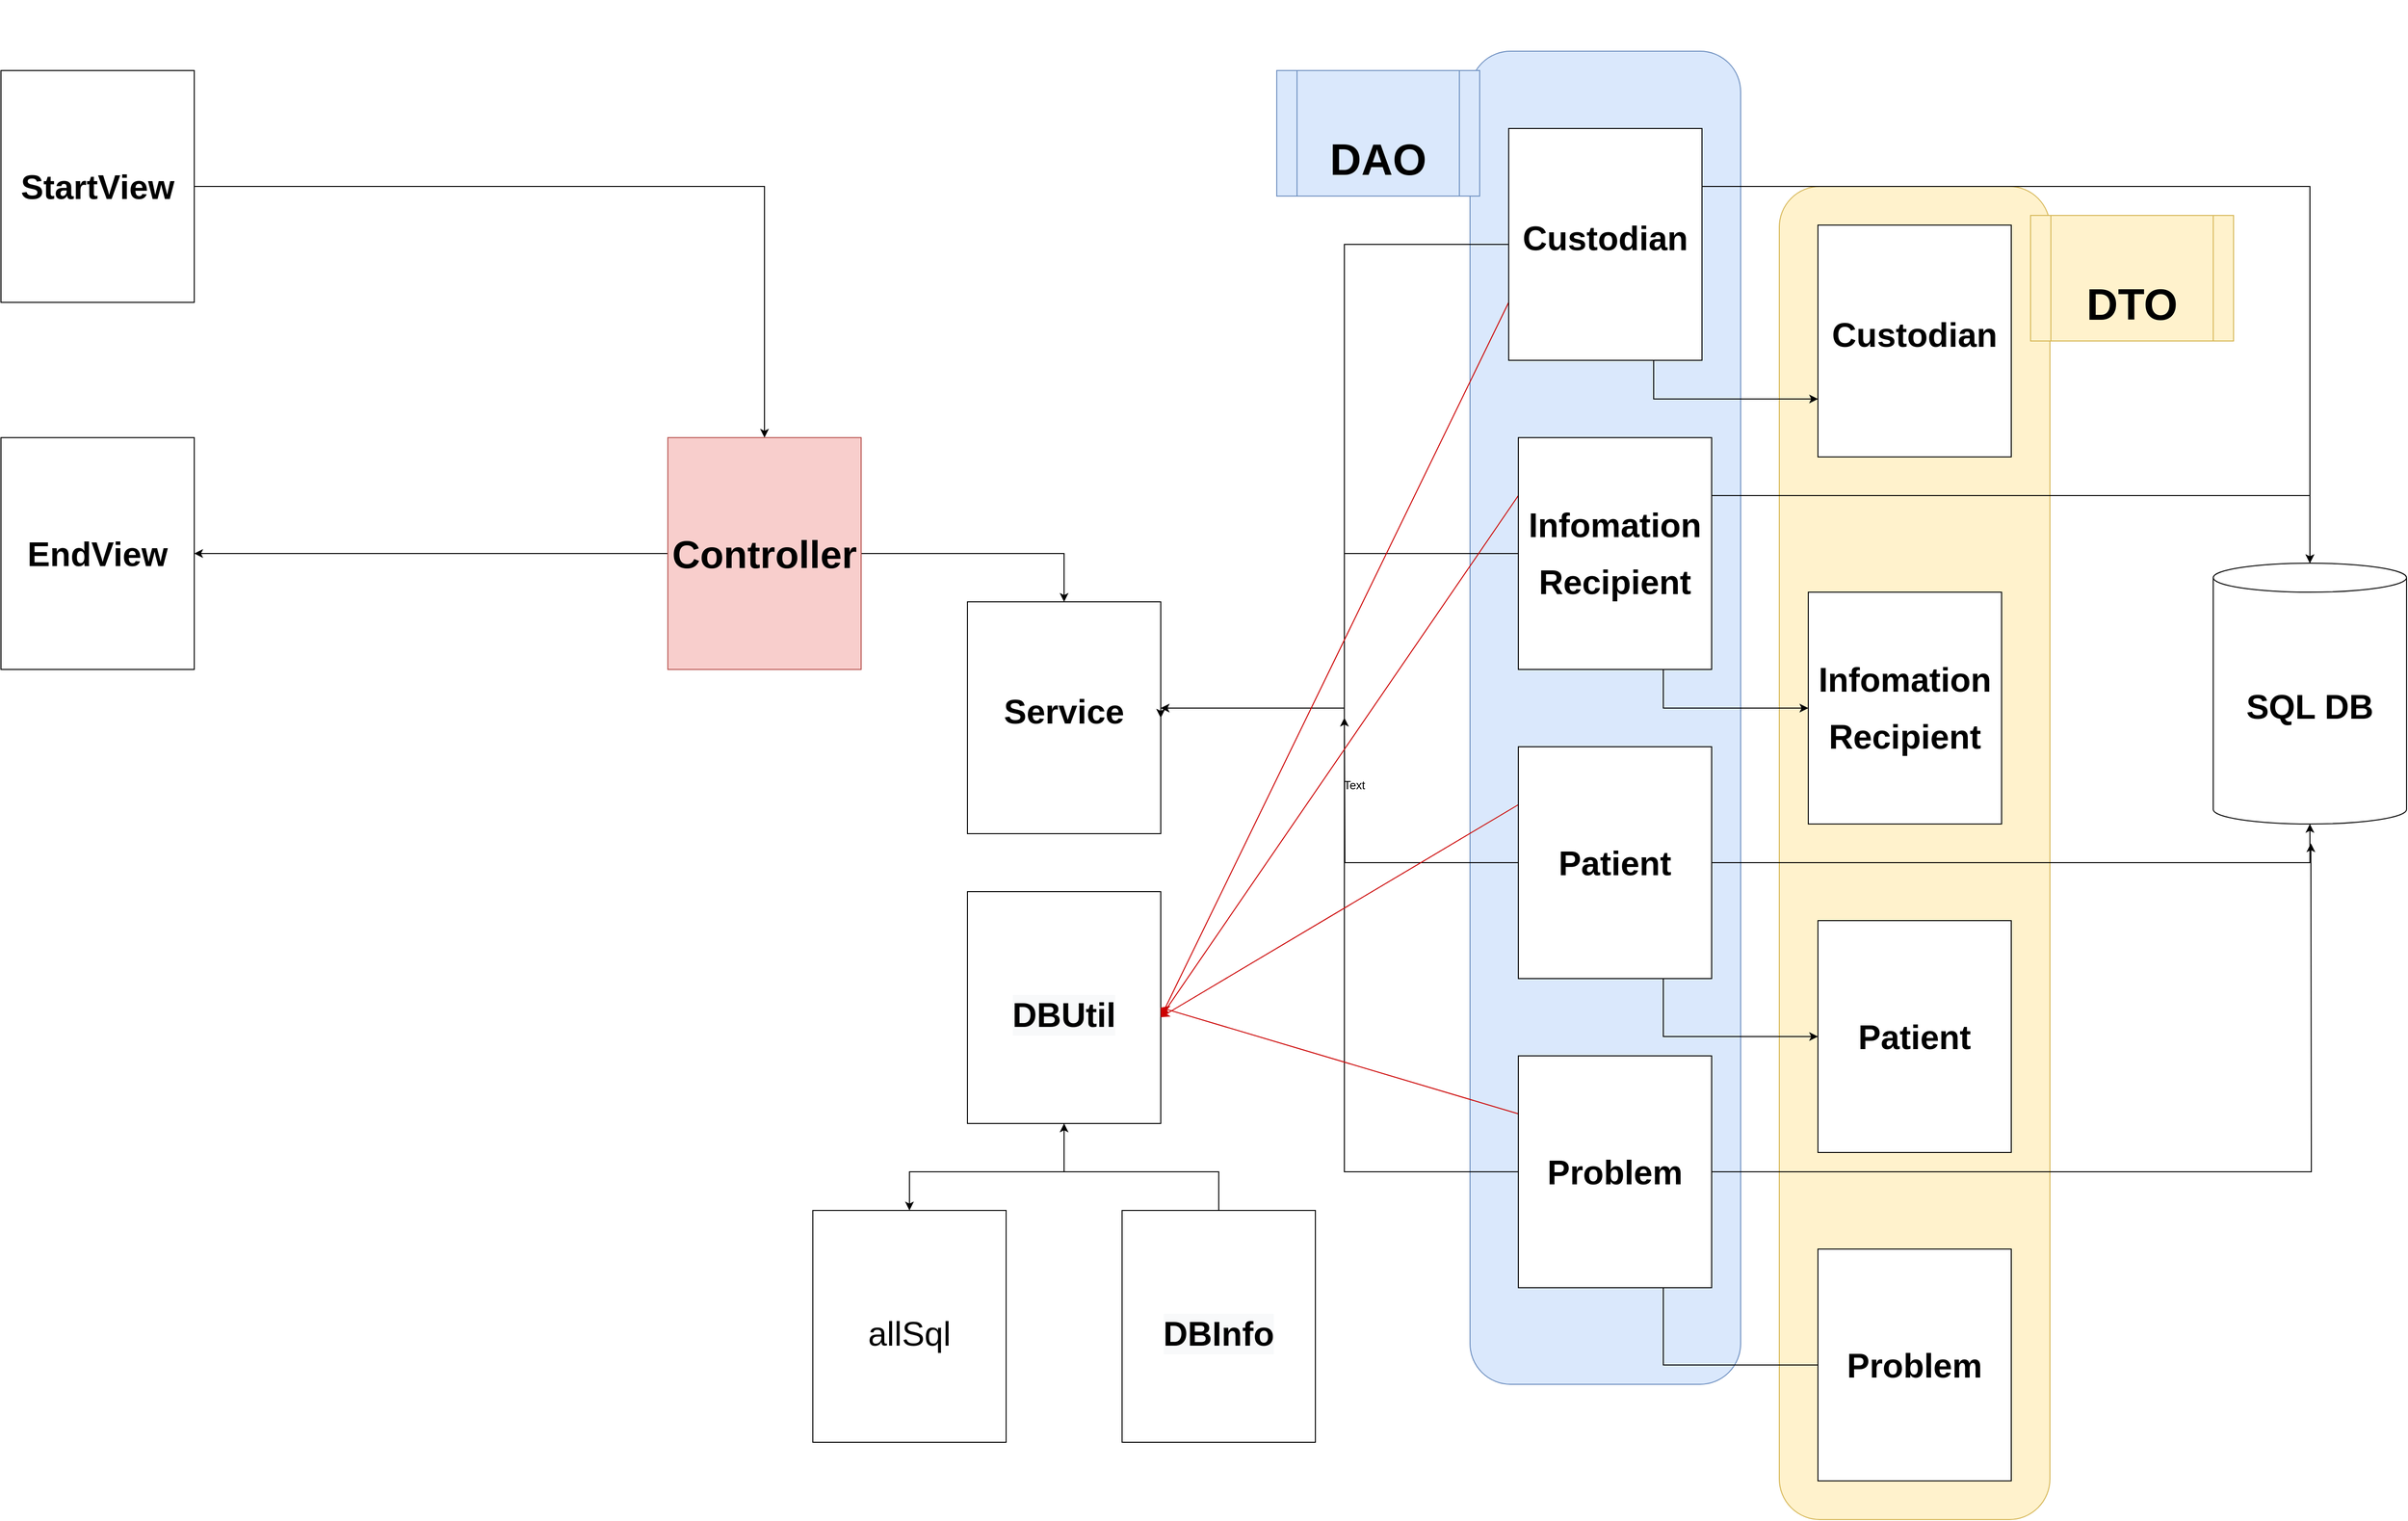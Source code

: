<mxfile version="13.10.6" type="github">
  <diagram id="6a731a19-8d31-9384-78a2-239565b7b9f0" name="Page-1">
    <mxGraphModel dx="4641" dy="2627" grid="1" gridSize="10" guides="1" tooltips="1" connect="1" arrows="1" fold="1" page="1" pageScale="1" pageWidth="1169" pageHeight="827" background="#ffffff" math="0" shadow="0">
      <root>
        <mxCell id="0" />
        <mxCell id="1" parent="0" />
        <mxCell id="-ZtEjUgd7mH6jblW32xS-607" value="" style="rounded=1;whiteSpace=wrap;html=1;rotation=-90;fillColor=#fff2cc;strokeColor=#d6b656;" vertex="1" parent="1">
          <mxGeometry x="170" y="-70" width="1380" height="280" as="geometry" />
        </mxCell>
        <mxCell id="-ZtEjUgd7mH6jblW32xS-606" value="" style="rounded=1;whiteSpace=wrap;html=1;rotation=-90;fillColor=#dae8fc;strokeColor=#6c8ebf;" vertex="1" parent="1">
          <mxGeometry x="-150" y="-210" width="1380" height="280" as="geometry" />
        </mxCell>
        <mxCell id="-ZtEjUgd7mH6jblW32xS-604" style="edgeStyle=orthogonalEdgeStyle;rounded=0;orthogonalLoop=1;jettySize=auto;html=1;exitX=1;exitY=0.5;exitDx=0;exitDy=0;entryX=0.5;entryY=0;entryDx=0;entryDy=0;" edge="1" parent="1" source="-ZtEjUgd7mH6jblW32xS-143" target="-ZtEjUgd7mH6jblW32xS-568">
          <mxGeometry relative="1" as="geometry" />
        </mxCell>
        <mxCell id="-ZtEjUgd7mH6jblW32xS-143" value="&lt;h1&gt;&lt;font style=&quot;font-size: 35px&quot;&gt;StartView&lt;/font&gt;&lt;/h1&gt;" style="rounded=0;whiteSpace=wrap;html=1;" vertex="1" parent="1">
          <mxGeometry x="-1120" y="-740" width="200" height="240" as="geometry" />
        </mxCell>
        <mxCell id="-ZtEjUgd7mH6jblW32xS-144" value="&lt;h1&gt;&lt;font style=&quot;font-size: 35px&quot;&gt;EndView&lt;/font&gt;&lt;/h1&gt;" style="rounded=0;whiteSpace=wrap;html=1;" vertex="1" parent="1">
          <mxGeometry x="-1120" y="-360" width="200" height="240" as="geometry" />
        </mxCell>
        <mxCell id="-ZtEjUgd7mH6jblW32xS-566" value="Text" style="text;html=1;align=center;verticalAlign=middle;resizable=0;points=[];autosize=1;" vertex="1" parent="1">
          <mxGeometry x="-20" width="40" height="20" as="geometry" />
        </mxCell>
        <mxCell id="-ZtEjUgd7mH6jblW32xS-567" value="Text" style="text;html=1;align=center;verticalAlign=middle;resizable=0;points=[];autosize=1;" vertex="1" parent="1">
          <mxGeometry x="260" y="-10" width="40" height="20" as="geometry" />
        </mxCell>
        <mxCell id="-ZtEjUgd7mH6jblW32xS-605" style="edgeStyle=orthogonalEdgeStyle;rounded=0;orthogonalLoop=1;jettySize=auto;html=1;exitX=1;exitY=0.5;exitDx=0;exitDy=0;entryX=0.5;entryY=0;entryDx=0;entryDy=0;" edge="1" parent="1" source="-ZtEjUgd7mH6jblW32xS-568" target="-ZtEjUgd7mH6jblW32xS-570">
          <mxGeometry relative="1" as="geometry" />
        </mxCell>
        <mxCell id="-ZtEjUgd7mH6jblW32xS-617" style="edgeStyle=none;rounded=0;orthogonalLoop=1;jettySize=auto;html=1;exitX=0;exitY=0.5;exitDx=0;exitDy=0;" edge="1" parent="1" source="-ZtEjUgd7mH6jblW32xS-568" target="-ZtEjUgd7mH6jblW32xS-144">
          <mxGeometry relative="1" as="geometry" />
        </mxCell>
        <mxCell id="-ZtEjUgd7mH6jblW32xS-568" value="&lt;h1&gt;&lt;font style=&quot;font-size: 40px&quot;&gt;Controller&lt;/font&gt;&lt;/h1&gt;" style="rounded=0;whiteSpace=wrap;html=1;fillColor=#f8cecc;strokeColor=#b85450;" vertex="1" parent="1">
          <mxGeometry x="-430" y="-360" width="200" height="240" as="geometry" />
        </mxCell>
        <mxCell id="-ZtEjUgd7mH6jblW32xS-594" style="edgeStyle=orthogonalEdgeStyle;rounded=0;orthogonalLoop=1;jettySize=auto;html=1;exitX=0.5;exitY=1;exitDx=0;exitDy=0;" edge="1" parent="1" source="-ZtEjUgd7mH6jblW32xS-569" target="-ZtEjUgd7mH6jblW32xS-581">
          <mxGeometry relative="1" as="geometry">
            <Array as="points">
              <mxPoint x="-20" y="400" />
              <mxPoint x="-180" y="400" />
            </Array>
          </mxGeometry>
        </mxCell>
        <mxCell id="-ZtEjUgd7mH6jblW32xS-569" value="&lt;br&gt;&lt;br&gt;&lt;h1 style=&quot;color: rgb(0 , 0 , 0) ; font-family: &amp;#34;helvetica&amp;#34; ; font-style: normal ; letter-spacing: normal ; text-align: center ; text-indent: 0px ; text-transform: none ; word-spacing: 0px ; background-color: rgb(248 , 249 , 250)&quot;&gt;&lt;font style=&quot;font-size: 35px&quot;&gt;DBUtil&lt;/font&gt;&lt;/h1&gt;&lt;br&gt;" style="rounded=0;whiteSpace=wrap;html=1;" vertex="1" parent="1">
          <mxGeometry x="-120" y="110" width="200" height="240" as="geometry" />
        </mxCell>
        <mxCell id="-ZtEjUgd7mH6jblW32xS-570" value="&lt;br&gt;&lt;br&gt;&lt;h1 style=&quot;font-family: &amp;#34;helvetica&amp;#34;&quot;&gt;&lt;font style=&quot;font-size: 35px&quot;&gt;Service&lt;/font&gt;&lt;/h1&gt;&lt;div&gt;&lt;font style=&quot;font-size: 35px&quot;&gt;&lt;br&gt;&lt;/font&gt;&lt;/div&gt;" style="rounded=0;whiteSpace=wrap;html=1;" vertex="1" parent="1">
          <mxGeometry x="-120" y="-190" width="200" height="240" as="geometry" />
        </mxCell>
        <mxCell id="-ZtEjUgd7mH6jblW32xS-589" style="edgeStyle=orthogonalEdgeStyle;rounded=0;orthogonalLoop=1;jettySize=auto;html=1;exitX=0.75;exitY=1;exitDx=0;exitDy=0;entryX=0.1;entryY=0.5;entryDx=0;entryDy=0;entryPerimeter=0;" edge="1" parent="1" source="-ZtEjUgd7mH6jblW32xS-571" target="-ZtEjUgd7mH6jblW32xS-575">
          <mxGeometry relative="1" as="geometry" />
        </mxCell>
        <mxCell id="-ZtEjUgd7mH6jblW32xS-591" style="edgeStyle=orthogonalEdgeStyle;rounded=0;orthogonalLoop=1;jettySize=auto;html=1;exitX=1;exitY=0.5;exitDx=0;exitDy=0;" edge="1" parent="1" source="-ZtEjUgd7mH6jblW32xS-571">
          <mxGeometry relative="1" as="geometry">
            <mxPoint x="1270" y="60" as="targetPoint" />
          </mxGeometry>
        </mxCell>
        <mxCell id="-ZtEjUgd7mH6jblW32xS-601" style="edgeStyle=orthogonalEdgeStyle;rounded=0;orthogonalLoop=1;jettySize=auto;html=1;exitX=0;exitY=0.5;exitDx=0;exitDy=0;" edge="1" parent="1" source="-ZtEjUgd7mH6jblW32xS-571">
          <mxGeometry relative="1" as="geometry">
            <mxPoint x="80" y="-80" as="targetPoint" />
            <Array as="points">
              <mxPoint x="270" y="400" />
              <mxPoint x="270" y="-80" />
            </Array>
          </mxGeometry>
        </mxCell>
        <mxCell id="-ZtEjUgd7mH6jblW32xS-611" style="rounded=0;orthogonalLoop=1;jettySize=auto;html=1;exitX=0;exitY=0.25;exitDx=0;exitDy=0;entryX=1;entryY=0.5;entryDx=0;entryDy=0;elbow=vertical;strokeColor=#CC0000;" edge="1" parent="1" source="-ZtEjUgd7mH6jblW32xS-571" target="-ZtEjUgd7mH6jblW32xS-569">
          <mxGeometry relative="1" as="geometry" />
        </mxCell>
        <mxCell id="-ZtEjUgd7mH6jblW32xS-571" value="&lt;h1 style=&quot;font-family: &amp;#34;helvetica&amp;#34;&quot;&gt;&lt;span style=&quot;font-size: 35px&quot;&gt;Problem&lt;/span&gt;&lt;/h1&gt;" style="rounded=0;whiteSpace=wrap;html=1;" vertex="1" parent="1">
          <mxGeometry x="450" y="280" width="200" height="240" as="geometry" />
        </mxCell>
        <mxCell id="-ZtEjUgd7mH6jblW32xS-588" style="edgeStyle=orthogonalEdgeStyle;rounded=0;orthogonalLoop=1;jettySize=auto;html=1;exitX=0.75;exitY=1;exitDx=0;exitDy=0;entryX=0;entryY=0.5;entryDx=0;entryDy=0;" edge="1" parent="1" source="-ZtEjUgd7mH6jblW32xS-572" target="-ZtEjUgd7mH6jblW32xS-576">
          <mxGeometry relative="1" as="geometry" />
        </mxCell>
        <mxCell id="-ZtEjUgd7mH6jblW32xS-590" style="edgeStyle=orthogonalEdgeStyle;rounded=0;orthogonalLoop=1;jettySize=auto;html=1;exitX=1;exitY=0.5;exitDx=0;exitDy=0;entryX=0.5;entryY=1;entryDx=0;entryDy=0;entryPerimeter=0;" edge="1" parent="1" source="-ZtEjUgd7mH6jblW32xS-572" target="-ZtEjUgd7mH6jblW32xS-584">
          <mxGeometry relative="1" as="geometry" />
        </mxCell>
        <mxCell id="-ZtEjUgd7mH6jblW32xS-599" style="edgeStyle=orthogonalEdgeStyle;rounded=0;orthogonalLoop=1;jettySize=auto;html=1;exitX=0;exitY=0.5;exitDx=0;exitDy=0;" edge="1" parent="1" source="-ZtEjUgd7mH6jblW32xS-572">
          <mxGeometry relative="1" as="geometry">
            <mxPoint x="270" y="-70" as="targetPoint" />
          </mxGeometry>
        </mxCell>
        <mxCell id="-ZtEjUgd7mH6jblW32xS-612" style="rounded=0;orthogonalLoop=1;jettySize=auto;html=1;exitX=0;exitY=0.25;exitDx=0;exitDy=0;elbow=vertical;strokeColor=#CC0000;" edge="1" parent="1" source="-ZtEjUgd7mH6jblW32xS-572">
          <mxGeometry relative="1" as="geometry">
            <mxPoint x="80" y="240" as="targetPoint" />
          </mxGeometry>
        </mxCell>
        <mxCell id="-ZtEjUgd7mH6jblW32xS-572" value="&lt;h1 style=&quot;font-family: &amp;#34;helvetica&amp;#34;&quot;&gt;&lt;span style=&quot;font-size: 35px&quot;&gt;Patient&lt;/span&gt;&lt;/h1&gt;" style="rounded=0;whiteSpace=wrap;html=1;" vertex="1" parent="1">
          <mxGeometry x="450" y="-40" width="200" height="240" as="geometry" />
        </mxCell>
        <mxCell id="-ZtEjUgd7mH6jblW32xS-587" style="edgeStyle=orthogonalEdgeStyle;rounded=0;orthogonalLoop=1;jettySize=auto;html=1;exitX=0.75;exitY=1;exitDx=0;exitDy=0;" edge="1" parent="1" source="-ZtEjUgd7mH6jblW32xS-573" target="-ZtEjUgd7mH6jblW32xS-577">
          <mxGeometry relative="1" as="geometry" />
        </mxCell>
        <mxCell id="-ZtEjUgd7mH6jblW32xS-592" style="edgeStyle=orthogonalEdgeStyle;rounded=0;orthogonalLoop=1;jettySize=auto;html=1;exitX=1;exitY=0.25;exitDx=0;exitDy=0;entryX=0.5;entryY=0;entryDx=0;entryDy=0;entryPerimeter=0;" edge="1" parent="1" source="-ZtEjUgd7mH6jblW32xS-573" target="-ZtEjUgd7mH6jblW32xS-584">
          <mxGeometry relative="1" as="geometry" />
        </mxCell>
        <mxCell id="-ZtEjUgd7mH6jblW32xS-600" style="edgeStyle=orthogonalEdgeStyle;rounded=0;orthogonalLoop=1;jettySize=auto;html=1;exitX=0;exitY=0.5;exitDx=0;exitDy=0;" edge="1" parent="1" source="-ZtEjUgd7mH6jblW32xS-573">
          <mxGeometry relative="1" as="geometry">
            <mxPoint x="80" y="-70" as="targetPoint" />
            <Array as="points">
              <mxPoint x="270" y="-240" />
              <mxPoint x="270" y="-80" />
              <mxPoint x="80" y="-80" />
            </Array>
          </mxGeometry>
        </mxCell>
        <mxCell id="-ZtEjUgd7mH6jblW32xS-613" style="rounded=0;orthogonalLoop=1;jettySize=auto;html=1;exitX=0;exitY=0.25;exitDx=0;exitDy=0;elbow=vertical;strokeColor=#CC0000;" edge="1" parent="1" source="-ZtEjUgd7mH6jblW32xS-573">
          <mxGeometry relative="1" as="geometry">
            <mxPoint x="80" y="240" as="targetPoint" />
          </mxGeometry>
        </mxCell>
        <mxCell id="-ZtEjUgd7mH6jblW32xS-573" value="&lt;h1 style=&quot;font-family: &amp;#34;helvetica&amp;#34;&quot;&gt;&lt;span style=&quot;font-size: 35px&quot;&gt;Infomation&lt;/span&gt;&lt;/h1&gt;&lt;h1 style=&quot;font-family: &amp;#34;helvetica&amp;#34;&quot;&gt;&lt;span style=&quot;font-size: 35px&quot;&gt;Recipient&lt;/span&gt;&lt;/h1&gt;" style="rounded=0;whiteSpace=wrap;html=1;" vertex="1" parent="1">
          <mxGeometry x="450" y="-360" width="200" height="240" as="geometry" />
        </mxCell>
        <mxCell id="-ZtEjUgd7mH6jblW32xS-586" style="edgeStyle=orthogonalEdgeStyle;rounded=0;orthogonalLoop=1;jettySize=auto;html=1;exitX=0.75;exitY=1;exitDx=0;exitDy=0;entryX=0;entryY=0.75;entryDx=0;entryDy=0;" edge="1" parent="1" source="-ZtEjUgd7mH6jblW32xS-574" target="-ZtEjUgd7mH6jblW32xS-578">
          <mxGeometry relative="1" as="geometry" />
        </mxCell>
        <mxCell id="-ZtEjUgd7mH6jblW32xS-593" style="edgeStyle=orthogonalEdgeStyle;rounded=0;orthogonalLoop=1;jettySize=auto;html=1;exitX=1;exitY=0.25;exitDx=0;exitDy=0;entryX=0.5;entryY=0;entryDx=0;entryDy=0;entryPerimeter=0;" edge="1" parent="1" source="-ZtEjUgd7mH6jblW32xS-574" target="-ZtEjUgd7mH6jblW32xS-584">
          <mxGeometry relative="1" as="geometry">
            <Array as="points">
              <mxPoint x="1269" y="-620" />
            </Array>
          </mxGeometry>
        </mxCell>
        <mxCell id="-ZtEjUgd7mH6jblW32xS-602" style="edgeStyle=orthogonalEdgeStyle;rounded=0;orthogonalLoop=1;jettySize=auto;html=1;exitX=0;exitY=0.5;exitDx=0;exitDy=0;entryX=1;entryY=0.5;entryDx=0;entryDy=0;" edge="1" parent="1" source="-ZtEjUgd7mH6jblW32xS-574" target="-ZtEjUgd7mH6jblW32xS-570">
          <mxGeometry relative="1" as="geometry">
            <Array as="points">
              <mxPoint x="270" y="-560" />
              <mxPoint x="270" y="-80" />
              <mxPoint x="80" y="-80" />
            </Array>
          </mxGeometry>
        </mxCell>
        <mxCell id="-ZtEjUgd7mH6jblW32xS-614" style="rounded=0;orthogonalLoop=1;jettySize=auto;html=1;exitX=0;exitY=0.75;exitDx=0;exitDy=0;elbow=vertical;strokeColor=#CC0000;" edge="1" parent="1" source="-ZtEjUgd7mH6jblW32xS-574">
          <mxGeometry relative="1" as="geometry">
            <mxPoint x="80" y="240" as="targetPoint" />
          </mxGeometry>
        </mxCell>
        <mxCell id="-ZtEjUgd7mH6jblW32xS-574" value="&lt;br&gt;&lt;br&gt;&lt;h1 style=&quot;font-family: &amp;#34;helvetica&amp;#34;&quot;&gt;&lt;span style=&quot;font-size: 35px&quot;&gt;Custodian&lt;/span&gt;&lt;/h1&gt;&lt;div&gt;&lt;font style=&quot;font-size: 35px&quot;&gt;&lt;br&gt;&lt;/font&gt;&lt;/div&gt;" style="rounded=0;whiteSpace=wrap;html=1;" vertex="1" parent="1">
          <mxGeometry x="440" y="-680" width="200" height="240" as="geometry" />
        </mxCell>
        <mxCell id="-ZtEjUgd7mH6jblW32xS-575" value="&lt;h1 style=&quot;font-family: &amp;#34;helvetica&amp;#34;&quot;&gt;&lt;span style=&quot;font-size: 35px&quot;&gt;Problem&lt;/span&gt;&lt;/h1&gt;" style="rounded=0;whiteSpace=wrap;html=1;" vertex="1" parent="1">
          <mxGeometry x="760" y="480" width="200" height="240" as="geometry" />
        </mxCell>
        <mxCell id="-ZtEjUgd7mH6jblW32xS-576" value="&lt;h1 style=&quot;font-family: &amp;#34;helvetica&amp;#34;&quot;&gt;&lt;span style=&quot;font-size: 35px&quot;&gt;Patient&lt;/span&gt;&lt;/h1&gt;" style="rounded=0;whiteSpace=wrap;html=1;" vertex="1" parent="1">
          <mxGeometry x="760" y="140" width="200" height="240" as="geometry" />
        </mxCell>
        <mxCell id="-ZtEjUgd7mH6jblW32xS-577" value="&lt;h1 style=&quot;font-family: &amp;#34;helvetica&amp;#34;&quot;&gt;&lt;span style=&quot;font-size: 35px&quot;&gt;Infomation&lt;/span&gt;&lt;/h1&gt;&lt;h1 style=&quot;font-family: &amp;#34;helvetica&amp;#34;&quot;&gt;&lt;span style=&quot;font-size: 35px&quot;&gt;Recipient&lt;/span&gt;&lt;/h1&gt;" style="rounded=0;whiteSpace=wrap;html=1;" vertex="1" parent="1">
          <mxGeometry x="750" y="-200" width="200" height="240" as="geometry" />
        </mxCell>
        <mxCell id="-ZtEjUgd7mH6jblW32xS-578" value="&lt;br&gt;&lt;br&gt;&lt;h1 style=&quot;font-family: &amp;#34;helvetica&amp;#34;&quot;&gt;&lt;span style=&quot;font-size: 35px&quot;&gt;Custodian&lt;/span&gt;&lt;/h1&gt;&lt;div&gt;&lt;span style=&quot;font-size: 35px&quot;&gt;&lt;br&gt;&lt;/span&gt;&lt;/div&gt;" style="rounded=0;whiteSpace=wrap;html=1;" vertex="1" parent="1">
          <mxGeometry x="760" y="-580" width="200" height="240" as="geometry" />
        </mxCell>
        <mxCell id="-ZtEjUgd7mH6jblW32xS-595" style="edgeStyle=orthogonalEdgeStyle;rounded=0;orthogonalLoop=1;jettySize=auto;html=1;exitX=0.5;exitY=0;exitDx=0;exitDy=0;entryX=0.5;entryY=1;entryDx=0;entryDy=0;" edge="1" parent="1" source="-ZtEjUgd7mH6jblW32xS-580" target="-ZtEjUgd7mH6jblW32xS-569">
          <mxGeometry relative="1" as="geometry">
            <Array as="points">
              <mxPoint x="140" y="400" />
              <mxPoint x="-20" y="400" />
            </Array>
          </mxGeometry>
        </mxCell>
        <mxCell id="-ZtEjUgd7mH6jblW32xS-580" value="&lt;br&gt;&lt;br&gt;&lt;h1 style=&quot;color: rgb(0 , 0 , 0) ; font-family: &amp;#34;helvetica&amp;#34; ; font-style: normal ; letter-spacing: normal ; text-align: center ; text-indent: 0px ; text-transform: none ; word-spacing: 0px ; background-color: rgb(248 , 249 , 250)&quot;&gt;&lt;font style=&quot;font-size: 35px&quot;&gt;DBInfo&lt;/font&gt;&lt;/h1&gt;&lt;br&gt;" style="rounded=0;whiteSpace=wrap;html=1;" vertex="1" parent="1">
          <mxGeometry x="40" y="440" width="200" height="240" as="geometry" />
        </mxCell>
        <mxCell id="-ZtEjUgd7mH6jblW32xS-581" value="&lt;br&gt;&lt;span style=&quot;font-size: 35px ; font-family: &amp;#34;helvetica&amp;#34;&quot;&gt;allSql&lt;/span&gt;&lt;br&gt;" style="rounded=0;whiteSpace=wrap;html=1;" vertex="1" parent="1">
          <mxGeometry x="-280" y="440" width="200" height="240" as="geometry" />
        </mxCell>
        <mxCell id="-ZtEjUgd7mH6jblW32xS-584" value="&lt;h1 style=&quot;font-family: &amp;#34;helvetica&amp;#34;&quot;&gt;&lt;span style=&quot;font-size: 35px&quot;&gt;SQL DB&lt;/span&gt;&lt;/h1&gt;" style="shape=cylinder3;whiteSpace=wrap;html=1;boundedLbl=1;backgroundOutline=1;size=15;" vertex="1" parent="1">
          <mxGeometry x="1169" y="-230" width="200" height="270" as="geometry" />
        </mxCell>
        <mxCell id="-ZtEjUgd7mH6jblW32xS-608" value="&lt;font style=&quot;font-size: 45px&quot;&gt;&lt;b&gt;&lt;br&gt;&lt;br&gt;&lt;/b&gt;&lt;/font&gt;&lt;h1 style=&quot;font-family: &amp;#34;helvetica&amp;#34; ; font-size: 45px&quot;&gt;&lt;font style=&quot;font-size: 45px&quot;&gt;DTO&lt;/font&gt;&lt;/h1&gt;&lt;div style=&quot;font-size: 45px&quot;&gt;&lt;span&gt;&lt;br&gt;&lt;/span&gt;&lt;/div&gt;" style="shape=process;whiteSpace=wrap;html=1;backgroundOutline=1;fillColor=#fff2cc;strokeColor=#d6b656;" vertex="1" parent="1">
          <mxGeometry x="980" y="-590" width="210" height="130" as="geometry" />
        </mxCell>
        <mxCell id="-ZtEjUgd7mH6jblW32xS-609" value="&lt;b style=&quot;font-size: 45px&quot;&gt;&lt;font style=&quot;font-size: 45px&quot;&gt;&lt;br&gt;&lt;br&gt;&lt;/font&gt;&lt;/b&gt;&lt;h1 style=&quot;font-family: &amp;#34;helvetica&amp;#34; ; font-size: 45px&quot;&gt;&lt;font style=&quot;font-size: 45px&quot;&gt;DAO&lt;/font&gt;&lt;/h1&gt;&lt;div style=&quot;font-size: 45px&quot;&gt;&lt;span&gt;&lt;br&gt;&lt;/span&gt;&lt;/div&gt;" style="shape=process;whiteSpace=wrap;html=1;backgroundOutline=1;fillColor=#dae8fc;strokeColor=#6c8ebf;" vertex="1" parent="1">
          <mxGeometry x="200" y="-740" width="210" height="130" as="geometry" />
        </mxCell>
        <mxCell id="-ZtEjUgd7mH6jblW32xS-618" style="edgeStyle=none;rounded=0;orthogonalLoop=1;jettySize=auto;html=1;exitX=0.5;exitY=0;exitDx=0;exitDy=0;strokeColor=#000000;" edge="1" parent="1" source="-ZtEjUgd7mH6jblW32xS-570" target="-ZtEjUgd7mH6jblW32xS-570">
          <mxGeometry relative="1" as="geometry" />
        </mxCell>
      </root>
    </mxGraphModel>
  </diagram>
</mxfile>

